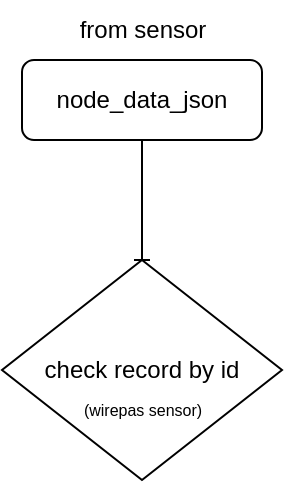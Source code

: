 <mxfile version="21.7.1" type="github">
  <diagram id="C5RBs43oDa-KdzZeNtuy" name="Page-1">
    <mxGraphModel dx="1026" dy="623" grid="1" gridSize="10" guides="1" tooltips="1" connect="1" arrows="1" fold="1" page="1" pageScale="1" pageWidth="827" pageHeight="1169" math="0" shadow="0">
      <root>
        <mxCell id="WIyWlLk6GJQsqaUBKTNV-0" />
        <mxCell id="WIyWlLk6GJQsqaUBKTNV-1" parent="WIyWlLk6GJQsqaUBKTNV-0" />
        <mxCell id="4hL_zZFTUZ_EtrvcWpCy-5" style="edgeStyle=orthogonalEdgeStyle;rounded=0;orthogonalLoop=1;jettySize=auto;html=1;horizontal=1;fontFamily=Garamond;curved=1;endArrow=baseDash;endFill=0;" edge="1" parent="WIyWlLk6GJQsqaUBKTNV-1" source="WIyWlLk6GJQsqaUBKTNV-3" target="4hL_zZFTUZ_EtrvcWpCy-3">
          <mxGeometry relative="1" as="geometry" />
        </mxCell>
        <mxCell id="WIyWlLk6GJQsqaUBKTNV-3" value="node_data_json" style="rounded=1;whiteSpace=wrap;html=1;fontSize=12;glass=0;strokeWidth=1;shadow=0;" parent="WIyWlLk6GJQsqaUBKTNV-1" vertex="1">
          <mxGeometry x="160" y="80" width="120" height="40" as="geometry" />
        </mxCell>
        <mxCell id="4hL_zZFTUZ_EtrvcWpCy-0" value="from sensor" style="text;html=1;align=center;verticalAlign=middle;resizable=0;points=[];autosize=1;strokeColor=none;fillColor=none;" vertex="1" parent="WIyWlLk6GJQsqaUBKTNV-1">
          <mxGeometry x="175" y="50" width="90" height="30" as="geometry" />
        </mxCell>
        <mxCell id="4hL_zZFTUZ_EtrvcWpCy-3" value="check record by id" style="rhombus;whiteSpace=wrap;html=1;" vertex="1" parent="WIyWlLk6GJQsqaUBKTNV-1">
          <mxGeometry x="150" y="180" width="140" height="110" as="geometry" />
        </mxCell>
        <mxCell id="4hL_zZFTUZ_EtrvcWpCy-4" value="&lt;p style=&quot;line-height: 50%; font-size: 8px;&quot;&gt;&lt;font style=&quot;font-size: 8px;&quot;&gt;(wirepas sensor)&lt;/font&gt;&lt;/p&gt;" style="text;html=1;align=center;verticalAlign=middle;resizable=0;points=[];autosize=1;strokeColor=none;fillColor=none;strokeWidth=4;fontSize=8;" vertex="1" parent="WIyWlLk6GJQsqaUBKTNV-1">
          <mxGeometry x="180" y="240" width="80" height="30" as="geometry" />
        </mxCell>
      </root>
    </mxGraphModel>
  </diagram>
</mxfile>
